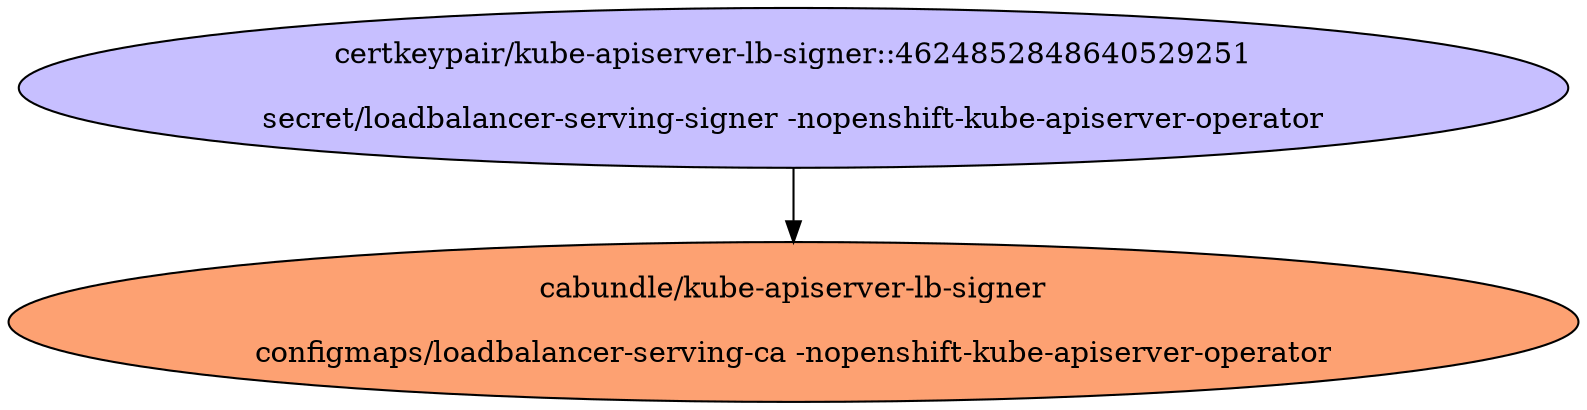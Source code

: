 digraph "Local Certificate" {
  // Node definitions.
  5 [
    label="certkeypair/kube-apiserver-lb-signer::4624852848640529251\n\nsecret/loadbalancer-serving-signer -nopenshift-kube-apiserver-operator\n"
    style=filled
    fillcolor="#c7bfff"
  ];
  15 [
    label="cabundle/kube-apiserver-lb-signer\n\nconfigmaps/loadbalancer-serving-ca -nopenshift-kube-apiserver-operator\n"
    style=filled
    fillcolor="#fda172"
  ];

  // Edge definitions.
  5 -> 15;
}